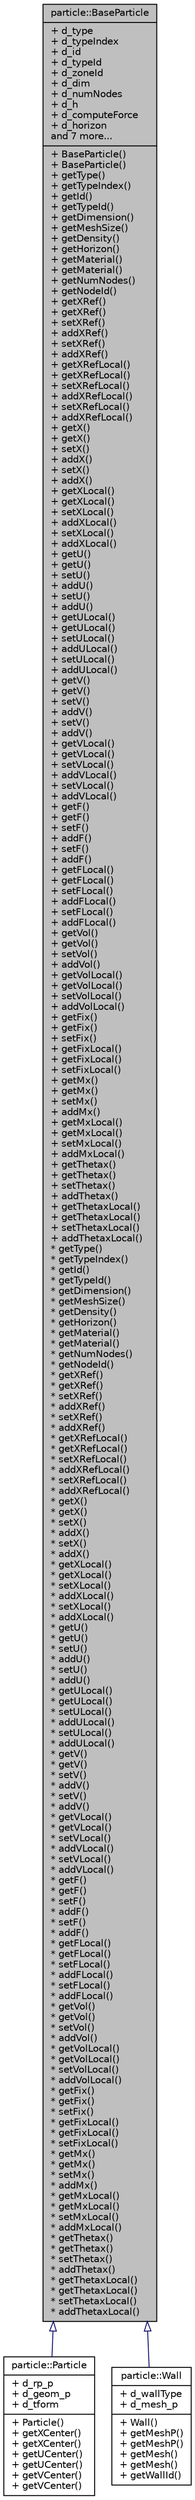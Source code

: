 digraph "particle::BaseParticle"
{
  edge [fontname="Helvetica",fontsize="10",labelfontname="Helvetica",labelfontsize="10"];
  node [fontname="Helvetica",fontsize="10",shape=record];
  Node0 [label="{particle::BaseParticle\n|+ d_type\l+ d_typeIndex\l+ d_id\l+ d_typeId\l+ d_zoneId\l+ d_dim\l+ d_numNodes\l+ d_h\l+ d_computeForce\l+ d_horizon\land 7 more...\l|+ BaseParticle()\l+ BaseParticle()\l+ getType()\l+ getTypeIndex()\l+ getId()\l+ getTypeId()\l+ getDimension()\l+ getMeshSize()\l+ getDensity()\l+ getHorizon()\l+ getMaterial()\l+ getMaterial()\l+ getNumNodes()\l+ getNodeId()\l+ getXRef()\l+ getXRef()\l+ setXRef()\l+ addXRef()\l+ setXRef()\l+ addXRef()\l+ getXRefLocal()\l+ getXRefLocal()\l+ setXRefLocal()\l+ addXRefLocal()\l+ setXRefLocal()\l+ addXRefLocal()\l+ getX()\l+ getX()\l+ setX()\l+ addX()\l+ setX()\l+ addX()\l+ getXLocal()\l+ getXLocal()\l+ setXLocal()\l+ addXLocal()\l+ setXLocal()\l+ addXLocal()\l+ getU()\l+ getU()\l+ setU()\l+ addU()\l+ setU()\l+ addU()\l+ getULocal()\l+ getULocal()\l+ setULocal()\l+ addULocal()\l+ setULocal()\l+ addULocal()\l+ getV()\l+ getV()\l+ setV()\l+ addV()\l+ setV()\l+ addV()\l+ getVLocal()\l+ getVLocal()\l+ setVLocal()\l+ addVLocal()\l+ setVLocal()\l+ addVLocal()\l+ getF()\l+ getF()\l+ setF()\l+ addF()\l+ setF()\l+ addF()\l+ getFLocal()\l+ getFLocal()\l+ setFLocal()\l+ addFLocal()\l+ setFLocal()\l+ addFLocal()\l+ getVol()\l+ getVol()\l+ setVol()\l+ addVol()\l+ getVolLocal()\l+ getVolLocal()\l+ setVolLocal()\l+ addVolLocal()\l+ getFix()\l+ getFix()\l+ setFix()\l+ getFixLocal()\l+ getFixLocal()\l+ setFixLocal()\l+ getMx()\l+ getMx()\l+ setMx()\l+ addMx()\l+ getMxLocal()\l+ getMxLocal()\l+ setMxLocal()\l+ addMxLocal()\l+ getThetax()\l+ getThetax()\l+ setThetax()\l+ addThetax()\l+ getThetaxLocal()\l+ getThetaxLocal()\l+ setThetaxLocal()\l+ addThetaxLocal()\l* getType()\l* getTypeIndex()\l* getId()\l* getTypeId()\l* getDimension()\l* getMeshSize()\l* getDensity()\l* getHorizon()\l* getMaterial()\l* getMaterial()\l* getNumNodes()\l* getNodeId()\l* getXRef()\l* getXRef()\l* setXRef()\l* addXRef()\l* setXRef()\l* addXRef()\l* getXRefLocal()\l* getXRefLocal()\l* setXRefLocal()\l* addXRefLocal()\l* setXRefLocal()\l* addXRefLocal()\l* getX()\l* getX()\l* setX()\l* addX()\l* setX()\l* addX()\l* getXLocal()\l* getXLocal()\l* setXLocal()\l* addXLocal()\l* setXLocal()\l* addXLocal()\l* getU()\l* getU()\l* setU()\l* addU()\l* setU()\l* addU()\l* getULocal()\l* getULocal()\l* setULocal()\l* addULocal()\l* setULocal()\l* addULocal()\l* getV()\l* getV()\l* setV()\l* addV()\l* setV()\l* addV()\l* getVLocal()\l* getVLocal()\l* setVLocal()\l* addVLocal()\l* setVLocal()\l* addVLocal()\l* getF()\l* getF()\l* setF()\l* addF()\l* setF()\l* addF()\l* getFLocal()\l* getFLocal()\l* setFLocal()\l* addFLocal()\l* setFLocal()\l* addFLocal()\l* getVol()\l* getVol()\l* setVol()\l* addVol()\l* getVolLocal()\l* getVolLocal()\l* setVolLocal()\l* addVolLocal()\l* getFix()\l* getFix()\l* setFix()\l* getFixLocal()\l* getFixLocal()\l* setFixLocal()\l* getMx()\l* getMx()\l* setMx()\l* addMx()\l* getMxLocal()\l* getMxLocal()\l* setMxLocal()\l* addMxLocal()\l* getThetax()\l* getThetax()\l* setThetax()\l* addThetax()\l* getThetaxLocal()\l* getThetaxLocal()\l* setThetaxLocal()\l* addThetaxLocal()\l}",height=0.2,width=0.4,color="black", fillcolor="grey75", style="filled", fontcolor="black"];
  Node0 -> Node1 [dir="back",color="midnightblue",fontsize="10",style="solid",arrowtail="onormal",fontname="Helvetica"];
  Node1 [label="{particle::Particle\n|+ d_rp_p\l+ d_geom_p\l+ d_tform\l|+ Particle()\l+ getXCenter()\l+ getXCenter()\l+ getUCenter()\l+ getUCenter()\l+ getVCenter()\l+ getVCenter()\l}",height=0.2,width=0.4,color="black", fillcolor="white", style="filled",URL="$classparticle_1_1Particle.html",tooltip="A class to store particle geometry, nodal discretization, and methods. "];
  Node0 -> Node2 [dir="back",color="midnightblue",fontsize="10",style="solid",arrowtail="onormal",fontname="Helvetica"];
  Node2 [label="{particle::Wall\n|+ d_wallType\l+ d_mesh_p\l|+ Wall()\l+ getMeshP()\l+ getMeshP()\l+ getMesh()\l+ getMesh()\l+ getWallId()\l}",height=0.2,width=0.4,color="black", fillcolor="white", style="filled",URL="$classparticle_1_1Wall.html",tooltip="Specialization of BaseParticle for modeling of walls. Wall differ from the particles in the sense tha..."];
}
